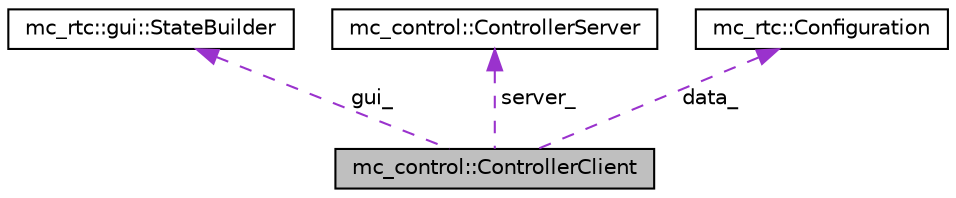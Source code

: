 digraph "mc_control::ControllerClient"
{
 // INTERACTIVE_SVG=YES
  edge [fontname="Helvetica",fontsize="10",labelfontname="Helvetica",labelfontsize="10"];
  node [fontname="Helvetica",fontsize="10",shape=record];
  Node1 [label="mc_control::ControllerClient",height=0.2,width=0.4,color="black", fillcolor="grey75", style="filled", fontcolor="black"];
  Node2 -> Node1 [dir="back",color="darkorchid3",fontsize="10",style="dashed",label=" gui_" ,fontname="Helvetica"];
  Node2 [label="mc_rtc::gui::StateBuilder",height=0.2,width=0.4,color="black", fillcolor="white", style="filled",URL="$structmc__rtc_1_1gui_1_1StateBuilder.html"];
  Node3 -> Node1 [dir="back",color="darkorchid3",fontsize="10",style="dashed",label=" server_" ,fontname="Helvetica"];
  Node3 [label="mc_control::ControllerServer",height=0.2,width=0.4,color="black", fillcolor="white", style="filled",URL="$structmc__control_1_1ControllerServer.html"];
  Node4 -> Node1 [dir="back",color="darkorchid3",fontsize="10",style="dashed",label=" data_" ,fontname="Helvetica"];
  Node4 [label="mc_rtc::Configuration",height=0.2,width=0.4,color="black", fillcolor="white", style="filled",URL="$structmc__rtc_1_1Configuration.html",tooltip="Simplify access to values hold within a JSON file. "];
}
